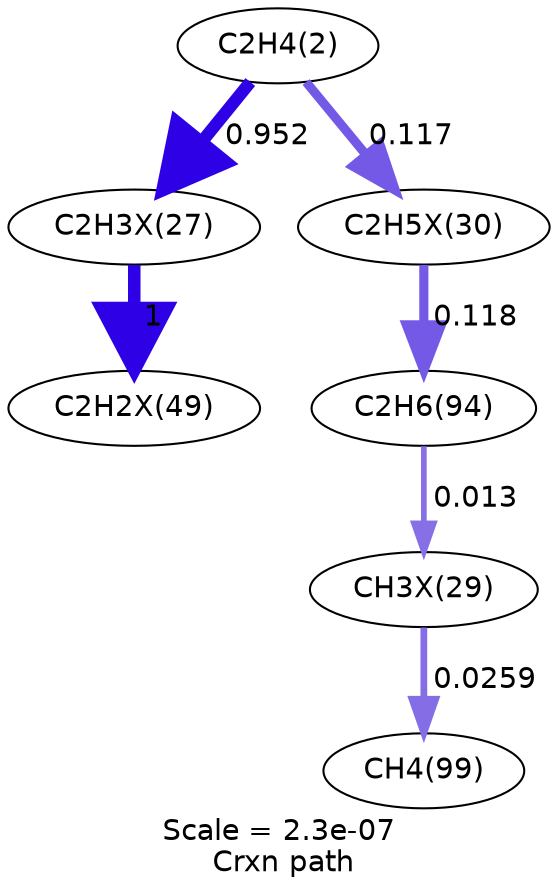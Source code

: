 digraph reaction_paths {
center=1;
s5 -> s19[fontname="Helvetica", style="setlinewidth(5.96)", arrowsize=2.98, color="0.7, 1.45, 0.9"
, label=" 0.952"];
s5 -> s22[fontname="Helvetica", style="setlinewidth(4.38)", arrowsize=2.19, color="0.7, 0.617, 0.9"
, label=" 0.117"];
s19 -> s30[fontname="Helvetica", style="setlinewidth(6)", arrowsize=3, color="0.7, 1.5, 0.9"
, label=" 1"];
s22 -> s11[fontname="Helvetica", style="setlinewidth(4.39)", arrowsize=2.19, color="0.7, 0.618, 0.9"
, label=" 0.118"];
s11 -> s21[fontname="Helvetica", style="setlinewidth(2.72)", arrowsize=1.36, color="0.7, 0.513, 0.9"
, label=" 0.013"];
s21 -> s13[fontname="Helvetica", style="setlinewidth(3.24)", arrowsize=1.62, color="0.7, 0.526, 0.9"
, label=" 0.0259"];
s5 [ fontname="Helvetica", label="C2H4(2)"];
s11 [ fontname="Helvetica", label="C2H6(94)"];
s13 [ fontname="Helvetica", label="CH4(99)"];
s19 [ fontname="Helvetica", label="C2H3X(27)"];
s21 [ fontname="Helvetica", label="CH3X(29)"];
s22 [ fontname="Helvetica", label="C2H5X(30)"];
s30 [ fontname="Helvetica", label="C2H2X(49)"];
 label = "Scale = 2.3e-07\l Crxn path";
 fontname = "Helvetica";
}
